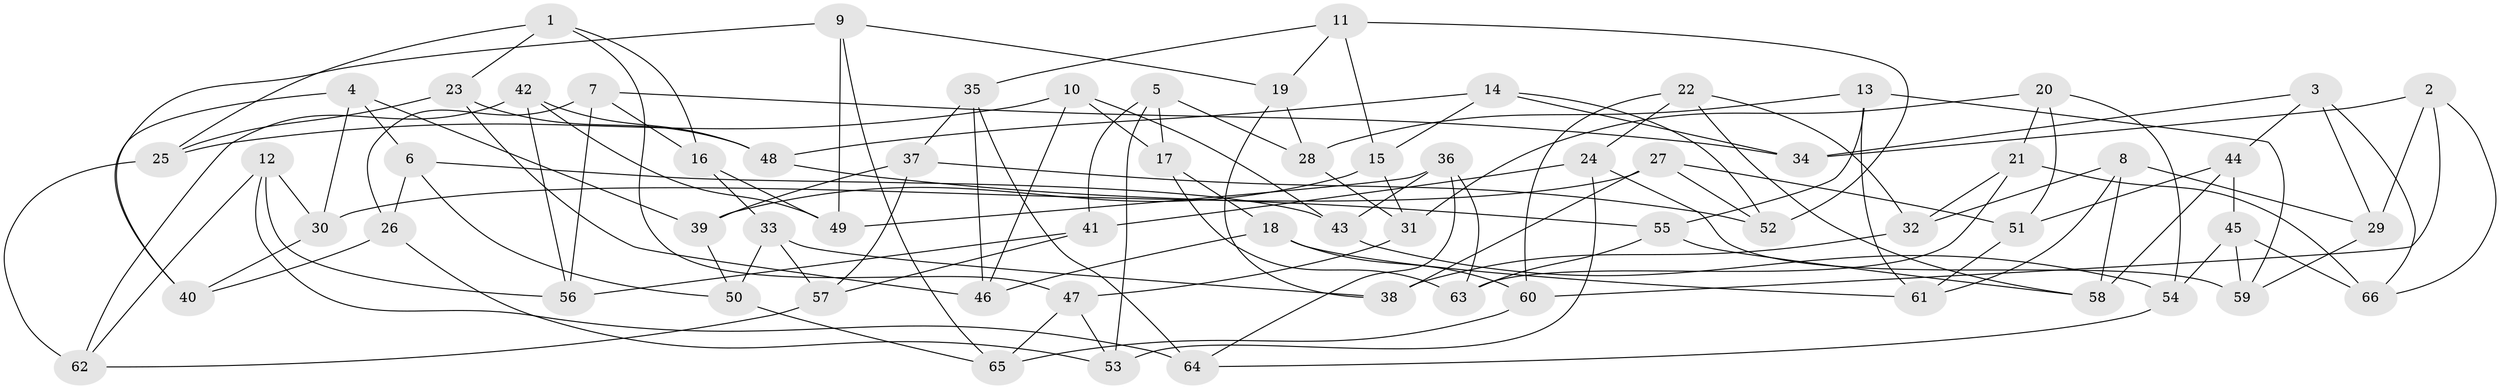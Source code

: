 // Generated by graph-tools (version 1.1) at 2025/03/03/09/25 03:03:02]
// undirected, 66 vertices, 132 edges
graph export_dot {
graph [start="1"]
  node [color=gray90,style=filled];
  1;
  2;
  3;
  4;
  5;
  6;
  7;
  8;
  9;
  10;
  11;
  12;
  13;
  14;
  15;
  16;
  17;
  18;
  19;
  20;
  21;
  22;
  23;
  24;
  25;
  26;
  27;
  28;
  29;
  30;
  31;
  32;
  33;
  34;
  35;
  36;
  37;
  38;
  39;
  40;
  41;
  42;
  43;
  44;
  45;
  46;
  47;
  48;
  49;
  50;
  51;
  52;
  53;
  54;
  55;
  56;
  57;
  58;
  59;
  60;
  61;
  62;
  63;
  64;
  65;
  66;
  1 -- 47;
  1 -- 25;
  1 -- 16;
  1 -- 23;
  2 -- 60;
  2 -- 29;
  2 -- 66;
  2 -- 34;
  3 -- 29;
  3 -- 66;
  3 -- 34;
  3 -- 44;
  4 -- 30;
  4 -- 6;
  4 -- 40;
  4 -- 39;
  5 -- 53;
  5 -- 28;
  5 -- 17;
  5 -- 41;
  6 -- 43;
  6 -- 26;
  6 -- 50;
  7 -- 56;
  7 -- 26;
  7 -- 34;
  7 -- 16;
  8 -- 61;
  8 -- 29;
  8 -- 32;
  8 -- 58;
  9 -- 40;
  9 -- 19;
  9 -- 49;
  9 -- 65;
  10 -- 43;
  10 -- 46;
  10 -- 17;
  10 -- 25;
  11 -- 35;
  11 -- 52;
  11 -- 15;
  11 -- 19;
  12 -- 30;
  12 -- 56;
  12 -- 64;
  12 -- 62;
  13 -- 28;
  13 -- 59;
  13 -- 55;
  13 -- 61;
  14 -- 48;
  14 -- 15;
  14 -- 52;
  14 -- 34;
  15 -- 39;
  15 -- 31;
  16 -- 49;
  16 -- 33;
  17 -- 63;
  17 -- 18;
  18 -- 61;
  18 -- 60;
  18 -- 46;
  19 -- 28;
  19 -- 38;
  20 -- 54;
  20 -- 51;
  20 -- 31;
  20 -- 21;
  21 -- 66;
  21 -- 63;
  21 -- 32;
  22 -- 32;
  22 -- 60;
  22 -- 24;
  22 -- 58;
  23 -- 25;
  23 -- 46;
  23 -- 48;
  24 -- 53;
  24 -- 59;
  24 -- 41;
  25 -- 62;
  26 -- 53;
  26 -- 40;
  27 -- 30;
  27 -- 51;
  27 -- 38;
  27 -- 52;
  28 -- 31;
  29 -- 59;
  30 -- 40;
  31 -- 47;
  32 -- 38;
  33 -- 50;
  33 -- 57;
  33 -- 38;
  35 -- 46;
  35 -- 64;
  35 -- 37;
  36 -- 64;
  36 -- 43;
  36 -- 63;
  36 -- 49;
  37 -- 52;
  37 -- 39;
  37 -- 57;
  39 -- 50;
  41 -- 57;
  41 -- 56;
  42 -- 56;
  42 -- 48;
  42 -- 49;
  42 -- 62;
  43 -- 54;
  44 -- 51;
  44 -- 45;
  44 -- 58;
  45 -- 66;
  45 -- 59;
  45 -- 54;
  47 -- 53;
  47 -- 65;
  48 -- 55;
  50 -- 65;
  51 -- 61;
  54 -- 64;
  55 -- 63;
  55 -- 58;
  57 -- 62;
  60 -- 65;
}
